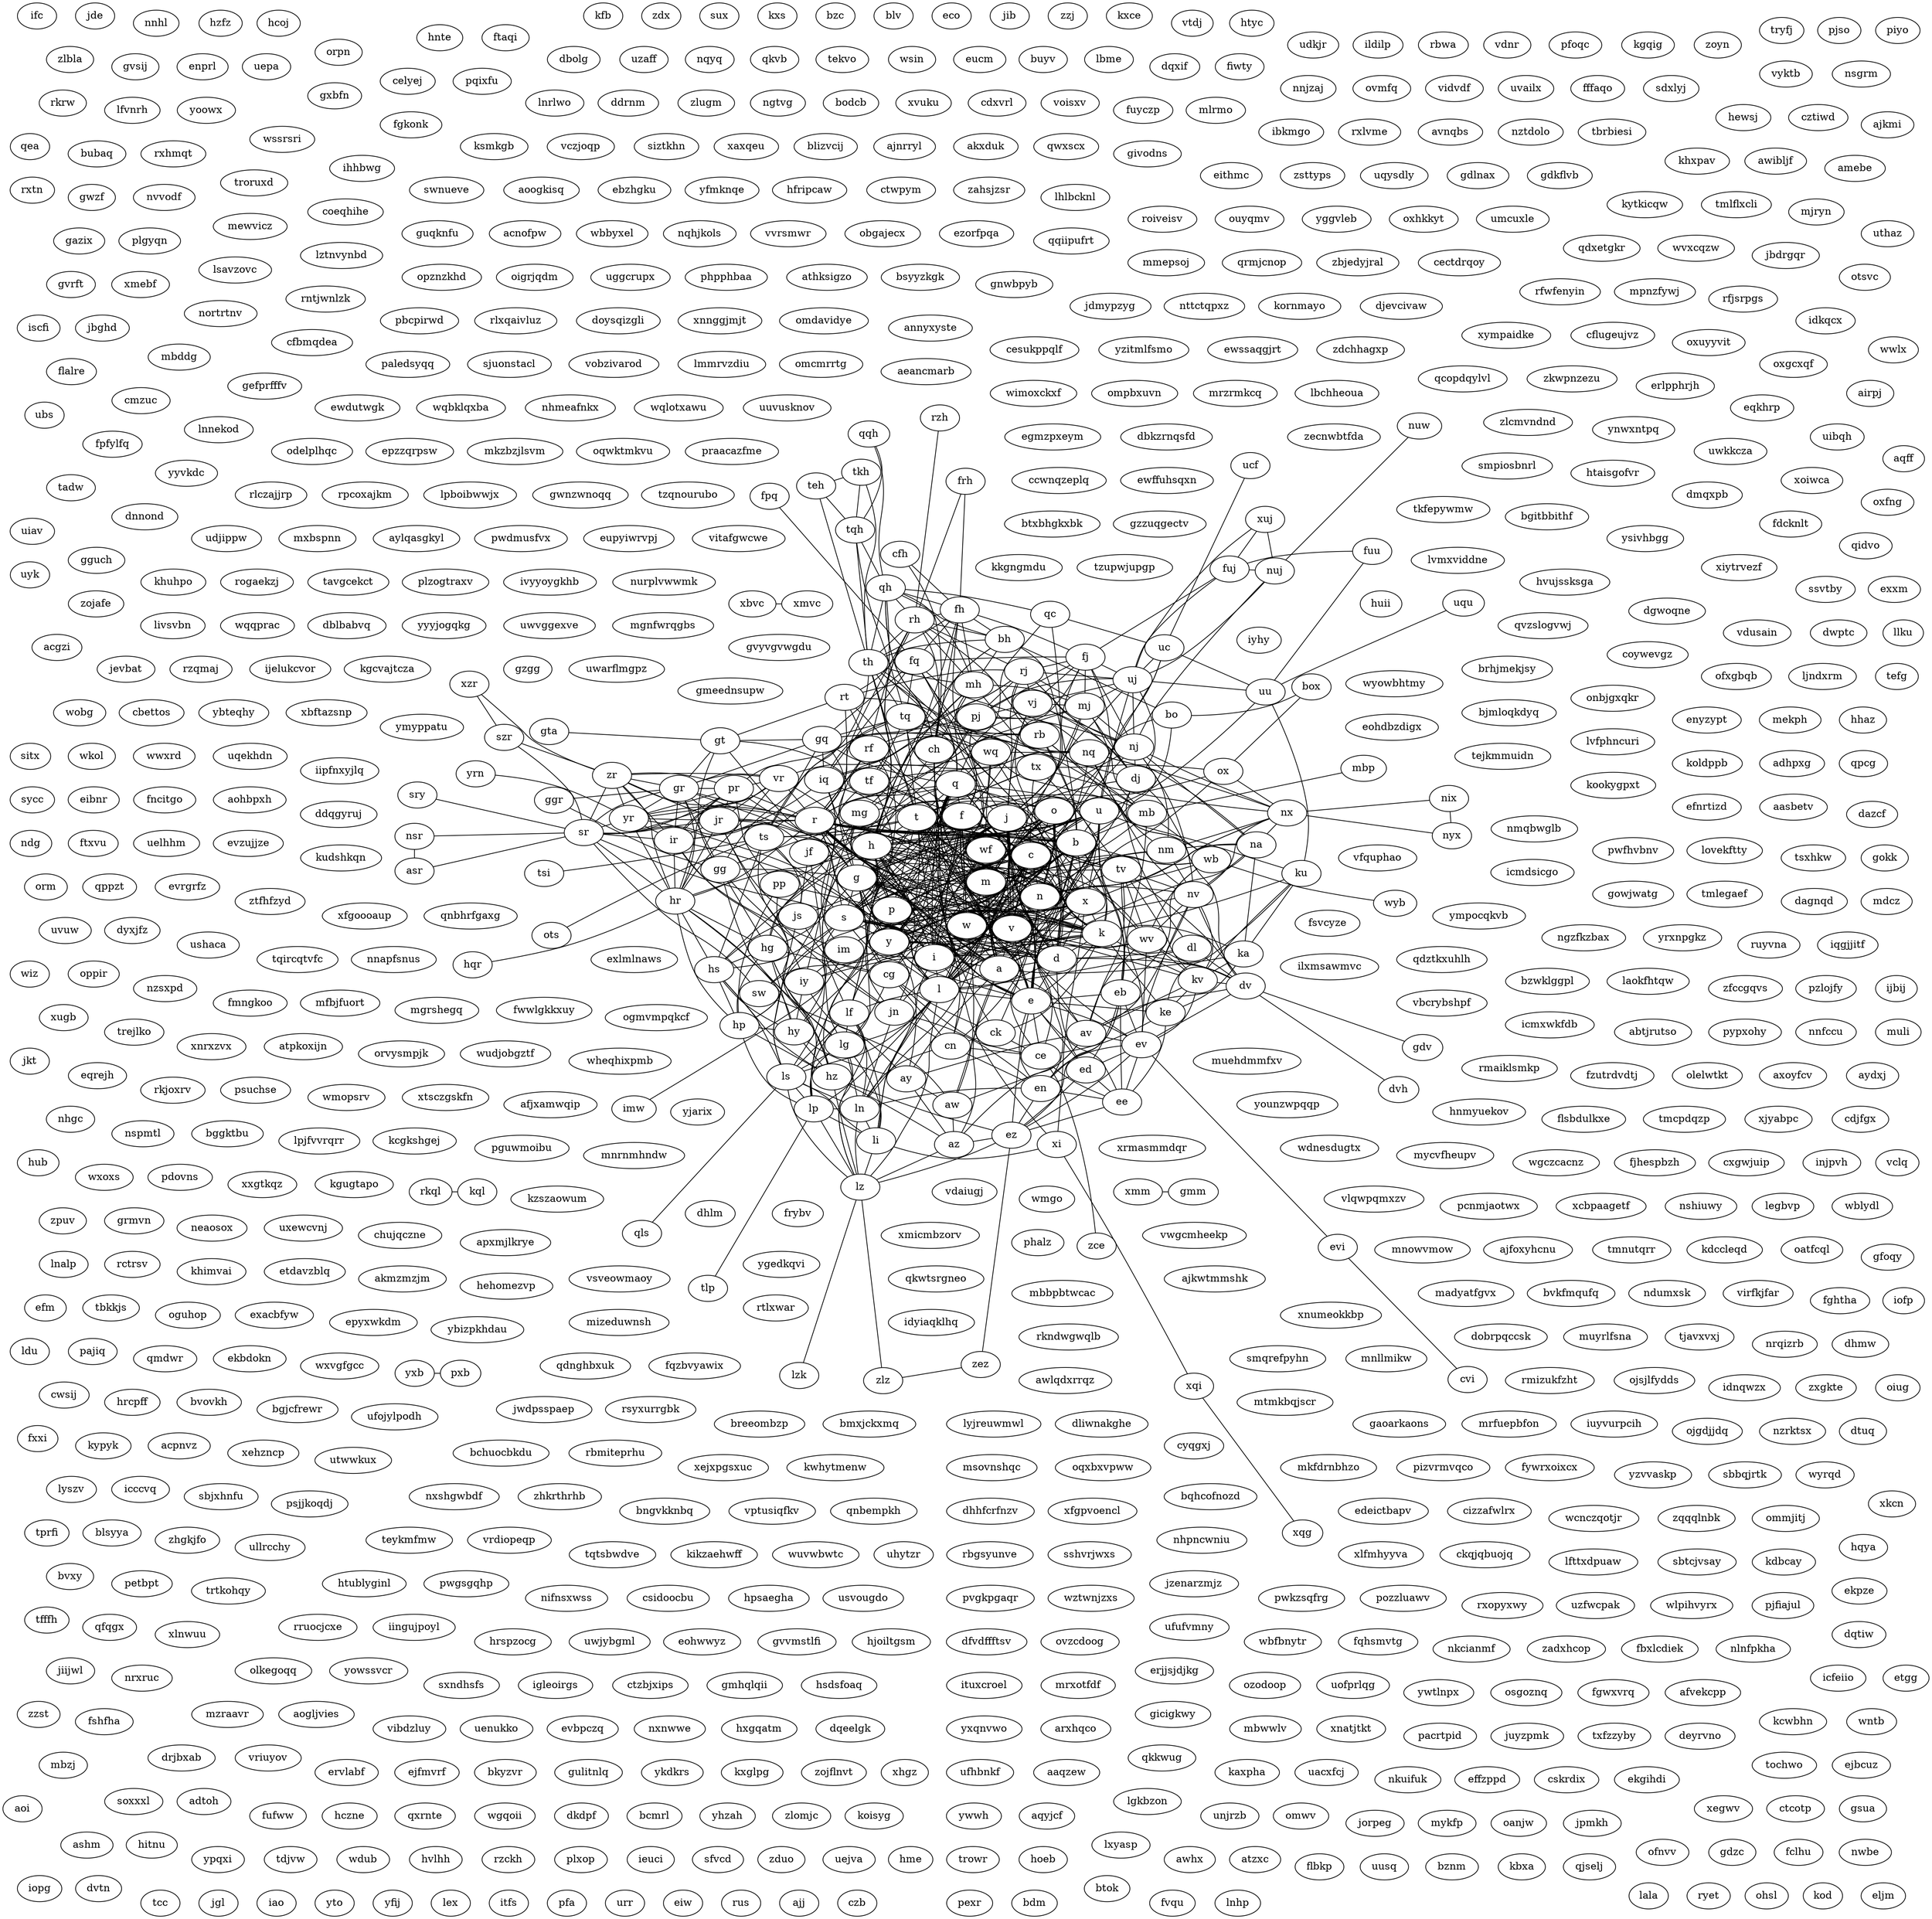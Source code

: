 strict graph {
    graph [splines=true overlap=false layout=sfdp];
qkwtsrgneo
rlczajjrp
vwgcmheekp
ztfhfzyd
vdaiugj
gdv -- dv
fsvcyze
ullrcchy
frybv
dhlm
ygedkqvi
xmicmbzorv
vyktb
uwarflmgpz
phalz
asr -- nsr
asr -- sr
cn -- ln
cn -- cg
cn -- ck
cn -- n
cn -- ch
cn -- en
cn -- c
cn -- jn
cn -- ce
rtlxwar
wmgo
vdusain
hnte
wiz
ajfoxyhcnu
ushaca
exlmlnaws
idyiaqklhq
bvovkh
yjarix
tzupwjupgp
zlcmvndnd
jkt
ldu
vfquphao
zzj
kkgngmdu
nxshgwbdf
troruxd
kql -- rkql
gzgg
cyqgxj
ts -- tf
ts -- ots
ts -- s
ts -- t
ts -- js
ts -- th
ts -- tq
ts -- tv
ts -- tx
ts -- ls
ts -- tsi
ts -- hs
smqrefpyhn
uhytzr
tf -- f
tf -- wf
tf -- t
tf -- th
tf -- rf
tf -- tq
tf -- tv
tf -- tx
tf -- lf
tf -- jf
tf -- ts
zhkrthrhb
icmdsicgo
jib
gr -- g
gr -- pr
gr -- jr
gr -- ir
gr -- zr
gr -- sr
gr -- vr
gr -- gq
gr -- ggr
gr -- hr
gr -- yr
gr -- r
gr -- gt
gr -- gg
tjavxvxj
eco
petbpt
nshiuwy
xhgz
rzqmaj
younzwpqqp
mnllmikw
qqiipufrt
eqkhrp
rlxqaivluz
nrxruc
gdkflvb
nmqbwglb
xmebf
iyhy
plzogtraxv
gefprfffv
huii
kgugtapo
cmzuc
utwwkux
blv
gwzf
xxgtkqz
pbcpirwd
ee -- en
ee -- e
ee -- ev
ee -- ed
ee -- ez
ee -- eb
ee -- ke
ee -- ce
eohdbzdigx
lp -- lz
lp -- p
lp -- l
lp -- pp
lp -- ln
lp -- li
lp -- hp
lp -- lf
lp -- tlp
lp -- ls
lp -- lg
xehzncp
ucf -- uc
wkol
icccvq
nifnsxwss
hme
tavgcekct
mjryn
ituxcroel
nyx -- nx
nyx -- nix
wyowbhtmy
bzc
gdlnax
eibnr
uqysdly
mrxotfdf
xuj -- nuj
xuj -- uj
xuj -- fuj
dblbabvq
ozodoop
ubs
uofprlqg
ojgdjjdq
olelwtkt
yyyjogqkg
zsttyps
qdnghbxuk
ots -- ts
efnrtizd
ftxvu
xtsczgskfn
szr -- xzr
szr -- zr
szr -- sr
f -- u
f -- w
f -- d
f -- s
f -- g
f -- wf
f -- b
f -- rf
f -- o
f -- q
f -- l
f -- x
f -- p
f -- t
f -- m
f -- n
f -- r
f -- fq
f -- e
f -- a
f -- i
f -- y
f -- k
f -- v
f -- c
f -- h
f -- lf
f -- jf
f -- fj
f -- fh
f -- j
f -- tf
csidoocbu
eithmc
koldppb
kv -- ev
kv -- ka
kv -- ku
kv -- tv
kv -- k
kv -- v
kv -- wv
kv -- ke
kv -- dv
kv -- nv
kv -- av
fqzbvyawix
oppir
btok
awlqdxrrqz
kxs
ruyvna
lg -- lp
lg -- hg
lg -- ln
lg -- cg
lg -- g
lg -- lz
lg -- l
lg -- li
lg -- ls
lg -- lf
lg -- mg
lg -- gg
hg -- cg
hg -- g
hg -- mg
hg -- hr
hg -- hz
hg -- hp
hg -- h
hg -- hy
hg -- gg
hg -- hs
hg -- lg
cztiwd
hewsj
ay -- a
ay -- y
ay -- iy
ay -- az
ay -- hy
ay -- av
ay -- aw
vitafgwcwe
dhhfcrfnzv
eupyiwrvpj
ln -- lp
ln -- lz
ln -- l
ln -- n
ln -- li
ln -- en
ln -- lf
ln -- jn
ln -- ls
ln -- cn
ln -- lg
ihhbwg
dyxjfz
pajiq
sux
xfgpvoencl
mnowvmow
wmopsrv
trejlko
gzzuqgectv
wyb -- wb
grmvn
mbp -- mb
ashm
hqr -- hr
hpsaegha
zdx
enyzypt
dmqxpb
hitnu
ofnvv
oxuyyvit
w -- u
w -- d
w -- s
w -- g
w -- wf
w -- b
w -- o
w -- q
w -- l
w -- x
w -- p
w -- t
w -- m
w -- n
w -- r
w -- f
w -- e
w -- a
w -- i
w -- sw
w -- y
w -- wq
w -- k
w -- v
w -- c
w -- h
w -- wv
w -- wb
w -- aw
w -- j
gdzc
edeictbapv
usvougdo
cizzafwlrx
kfb
qvzslogvwj
rxopyxwy
btxbhgkxbk
kzszaowum
gvyvgvwgdu
uzfwcpak
orm
qkkwug
fclhu
nwbe
gsua
efm
tmnutqrr
hs -- ts
hs -- hg
hs -- s
hs -- hp
hs -- js
hs -- hz
hs -- h
hs -- ls
hs -- hr
hs -- hy
rctrsv
hrcpff
yyvkdc
xzr -- zr
xzr -- szr
yrn -- yr
uuvusknov
ezorfpqa
jde
a -- f
a -- ay
a -- u
a -- w
a -- d
a -- s
a -- e
a -- g
a -- ka
a -- na
a -- b
a -- o
a -- q
a -- l
a -- x
a -- p
a -- t
a -- m
a -- n
a -- r
a -- i
a -- y
a -- k
a -- v
a -- c
a -- h
a -- az
a -- av
a -- aw
a -- j
tprfi
wqlotxawu
obgajecx
k -- y
k -- i
k -- r
k -- n
k -- ku
k -- p
k -- x
k -- l
k -- q
k -- m
k -- o
k -- b
k -- ka
k -- g
k -- e
k -- s
k -- d
k -- a
k -- t
k -- w
k -- u
k -- kv
k -- f
k -- ck
k -- v
k -- c
k -- h
k -- ke
k -- j
soxxxl
gowjwatg
vvrsmwr
nqhjkols
ev -- evi
ev -- kv
ev -- e
ev -- tv
ev -- en
ev -- v
ev -- ee
ev -- ed
ev -- ez
ev -- eb
ev -- wv
ev -- dv
ev -- nv
ev -- av
evrgrfz
pwfhvbnv
adtoh
mtmkbqjscr
hqya
xegwv
wbbyxel
oguhop
ynwxntpq
ifc
ctcotp
ajkwtmmshk
wyrqd
cg -- g
cg -- mg
cg -- ch
cg -- hg
cg -- ck
cg -- c
cg -- gg
cg -- ce
cg -- cn
cg -- lg
acnofpw
guqknfu
sxndhsfs
xjyabpc
zxgkte
dtuq
nhmeafnkx
qpcg
nnfccu
d -- s
d -- g
d -- b
d -- q
d -- l
d -- x
d -- p
d -- t
d -- m
d -- r
d -- n
d -- o
d -- u
d -- w
d -- f
d -- e
d -- a
d -- i
d -- dl
d -- y
d -- k
d -- v
d -- c
d -- ed
d -- h
d -- dj
d -- dv
d -- j
fq -- q
fq -- nq
fq -- tq
fq -- f
fq -- gq
fq -- wq
fq -- fpq
fq -- fj
fq -- iq
fq -- fh
iipfnxyjlq
frh -- rh
frh -- fh
wqbklqxba
rogaekzj
mgrshegq
bngvkknbq
ivyyoygkhb
igleoirgs
uwvggexve
mbbpbtwcac
mycvfheupv
djevcivaw
pxb -- yxb
hhaz
ddqgyruj
pzlojfy
kudshkqn
tkh -- tqh
tkh -- teh
tkh -- th
zhgkjfo
aoi
vptusiqfkv
ssvtby
xlnwuu
s -- t
s -- b
s -- p
s -- q
s -- l
s -- m
s -- x
s -- g
s -- r
s -- js
s -- d
s -- n
s -- o
s -- u
s -- w
s -- f
s -- e
s -- a
s -- i
s -- sw
s -- y
s -- k
s -- v
s -- c
s -- h
s -- sr
s -- j
s -- ls
s -- ts
s -- hs
qnbempkh
j -- jn
j -- fj
j -- jf
j -- vj
j -- h
j -- c
j -- y
j -- pj
j -- v
j -- rj
j -- i
j -- nj
j -- r
j -- n
j -- p
j -- x
j -- l
j -- q
j -- m
j -- o
j -- b
j -- js
j -- dj
j -- jr
j -- mj
j -- g
j -- e
j -- s
j -- d
j -- k
j -- a
j -- t
j -- w
j -- u
j -- f
j -- uj
fywrxoixcx
afjxamwqip
qidvo
wdnesdugtx
tfffh
idkqcx
tcc
wqqprac
oiug
otsvc
mfbjfuort
xi -- x
xi -- i
xi -- li
xi -- xqi
mlrmo
rmizukfzht
nq -- na
nq -- q
nq -- nx
nq -- nm
nq -- fq
nq -- nj
nq -- tq
nq -- n
nq -- gq
nq -- wq
nq -- nv
nq -- iq
fiwty
wb -- wv
wb -- eb
wb -- rb
wb -- wq
wb -- mb
wb -- b
wb -- wf
wb -- w
wb -- wyb
g -- t
g -- b
g -- p
g -- mg
g -- q
g -- l
g -- s
g -- m
g -- x
g -- r
g -- d
g -- n
g -- cg
g -- hg
g -- o
g -- u
g -- w
g -- f
g -- e
g -- a
g -- i
g -- gq
g -- y
g -- k
g -- v
g -- c
g -- h
g -- j
g -- gg
g -- gt
g -- gr
g -- lg
teh -- tqh
teh -- th
teh -- tkh
awibljf
ctzbjxips
icmxwkfdb
zez -- ez
zez -- zlz
fuyczp
vclq
vbcrybshpf
psuchse
yoowx
pr -- p
pr -- pp
pr -- zr
pr -- r
pr -- vr
pr -- hr
pr -- ir
pr -- jr
pr -- pj
pr -- yr
pr -- sr
pr -- gr
lfvnrh
dqxif
qdztkxuhlh
uepa
bzwklggpl
tkfepywmw
enprl
gmhqlqii
jevbat
gvsij
wxvgfgcc
bgitbbithf
kornmayo
hsdsfoaq
qh -- q
qh -- tqh
qh -- qc
qh -- ch
qh -- th
qh -- rh
qh -- mh
qh -- h
qh -- bh
qh -- fh
qh -- qqh
khxpav
wf -- rf
wf -- w
wf -- f
wf -- wq
wf -- lf
wf -- wv
wf -- jf
wf -- wb
wf -- tf
ywtlnpx
fwwlgkkxuy
mj -- mg
mj -- m
mj -- mb
mj -- nj
mj -- rj
mj -- mh
mj -- pj
mj -- dj
mj -- fj
mj -- vj
mj -- j
mj -- uj
muli
ka -- na
ka -- ku
ka -- kv
ka -- a
ka -- k
ka -- ke
wgczcacnz
gazix
trowr
wobg
osgoznq
t -- b
t -- p
t -- q
t -- l
t -- m
t -- s
t -- x
t -- rt
t -- g
t -- r
t -- tx
t -- tq
t -- d
t -- n
t -- o
t -- th
t -- u
t -- w
t -- f
t -- e
t -- tv
t -- a
t -- i
t -- y
t -- k
t -- v
t -- c
t -- h
t -- j
t -- gt
t -- tf
t -- ts
jr -- hr
jr -- ir
jr -- pr
jr -- zr
jr -- r
jr -- js
jr -- vr
jr -- jf
jr -- yr
jr -- jn
jr -- sr
jr -- j
jr -- gr
ywwh
nuj -- nj
nuj -- fuj
nuj -- nuw
nuj -- uj
nuj -- xuj
fgwxvrq
nttctqpxz
drjbxab
jwdpsspaep
rsyxurrgbk
zlz -- lz
zlz -- zez
jdmypzyg
hoeb
laokfhtqw
dj -- pj
dj -- rj
dj -- nj
dj -- mj
dj -- d
dj -- dl
dj -- fj
dj -- dv
dj -- vj
dj -- j
dj -- uj
na -- nq
na -- nx
na -- nm
na -- ka
na -- nj
na -- n
na -- a
na -- nv
coywevgz
box -- ox
box -- bo
hp -- hz
hp -- p
hp -- pp
hp -- hg
hp -- hr
hp -- lp
hp -- h
hp -- hy
hp -- hs
ysivhbgg
aqyjcf
rntjwnlzk
awhx
unjrzb
mbddg
omwv
afvekcpp
atzxc
ijbij
pdovns
lyjreuwmwl
lbchheoua
uu -- fuu
uu -- ku
uu -- u
uu -- uc
uu -- uj
uu -- uqu
uj -- j
uj -- mj
uj -- nuj
uj -- dj
uj -- uu
uj -- u
uj -- fuj
uj -- nj
uj -- rj
uj -- pj
uj -- uc
uj -- vj
uj -- fj
uj -- xuj
js -- s
js -- jr
js -- jf
js -- jn
js -- j
js -- ls
js -- ts
js -- hs
wntb
mrzrmkcq
ompbxuvn
xbftazsnp
jgl
mewvicz
dliwnakghe
aydxj
th -- teh
th -- tqh
th -- t
th -- tq
th -- qh
th -- tx
th -- ch
th -- rh
th -- tv
th -- mh
th -- h
th -- tkh
th -- bh
th -- fh
th -- tf
th -- ts
injpvh
acpnvz
uqekhdn
gaoarkaons
tqh -- teh
tqh -- qh
tqh -- tq
tqh -- th
tqh -- tkh
tqh -- qqh
dazcf
iao
lvmxviddne
tzqnourubo
rh -- th
rh -- rt
rh -- rf
rh -- qh
rh -- r
rh -- ch
rh -- rj
rh -- mh
rh -- h
rh -- rb
rh -- rzh
rh -- frh
rh -- bh
rh -- fh
airpj
gwnzwnoqq
wimoxckxf
breeombzp
vriuyov
bmxjckxmq
voisxv
rf -- wf
rf -- rt
rf -- r
rf -- f
rf -- rh
rf -- rj
rf -- rb
rf -- lf
rf -- jf
rf -- tf
tochwo
pjfiajul
aohbpxh
cdxvrl
tefg
madyatfgvx
ilxmsawmvc
ufufvmny
ymyppatu
lz -- lp
lz -- l
lz -- lzk
lz -- ln
lz -- li
lz -- hz
lz -- ez
lz -- lf
lz -- az
lz -- zlz
lz -- ls
lz -- lg
m -- p
m -- mg
m -- l
m -- b
m -- q
m -- mj
m -- mb
m -- t
m -- s
m -- x
m -- g
m -- nm
m -- r
m -- d
m -- n
m -- o
m -- u
m -- w
m -- f
m -- e
m -- a
m -- i
m -- mh
m -- y
m -- k
m -- v
m -- c
m -- im
m -- h
m -- j
sry -- sr
hvujssksga
aylqasgkyl
pwdmusfvx
xrmasmmdqr
lbme
buyv
pguwmoibu
evzujjze
yto
eucm
mgnfwrqgbs
ck -- cg
ck -- ch
ck -- k
ck -- c
ck -- ce
ck -- cn
kdbcay
gmm -- xmm
kcgkshgej
q -- b
q -- p
q -- l
q -- m
q -- t
q -- s
q -- x
q -- g
q -- nq
q -- r
q -- qh
q -- fq
q -- qc
q -- tq
q -- d
q -- n
q -- o
q -- u
q -- w
q -- f
q -- e
q -- a
q -- i
q -- gq
q -- y
q -- wq
q -- k
q -- v
q -- c
q -- h
q -- iq
q -- j
ewffuhsqxn
nx -- x
nx -- na
nx -- nq
nx -- ox
nx -- nm
nx -- nix
nx -- tx
nx -- nj
nx -- n
nx -- nv
nx -- nyx
yzvvaskp
piyo
xvuku
bodcb
yfij
ngtvg
wsin
nhpncwniu
ommjitj
fmngkoo
nrqizrb
bvkfmqufq
l -- m
l -- lp
l -- lz
l -- p
l -- b
l -- q
l -- t
l -- s
l -- x
l -- g
l -- r
l -- d
l -- n
l -- o
l -- ln
l -- u
l -- w
l -- f
l -- e
l -- a
l -- i
l -- li
l -- dl
l -- y
l -- k
l -- v
l -- c
l -- h
l -- lf
l -- j
l -- ls
l -- lg
ir -- hr
ir -- pr
ir -- zr
ir -- r
ir -- vr
ir -- jr
ir -- i
ir -- im
ir -- iy
ir -- yr
ir -- iq
ir -- sr
ir -- gr
x -- t
x -- b
x -- p
x -- q
x -- l
x -- s
x -- m
x -- g
x -- xi
x -- ox
x -- nx
x -- r
x -- tx
x -- d
x -- n
x -- o
x -- u
x -- w
x -- f
x -- e
x -- a
x -- i
x -- y
x -- k
x -- v
x -- c
x -- h
x -- j
pjso
tekvo
qls -- ls
legbvp
zlugm
kdccleqd
tryfj
tlp -- lp
zkwpnzezu
mb -- mj
mb -- b
mb -- mg
mb -- m
mb -- mh
mb -- rb
mb -- eb
mb -- mbp
mb -- wb
p -- lp
p -- m
p -- l
p -- b
p -- pr
p -- q
p -- t
p -- s
p -- x
p -- g
p -- pp
p -- r
p -- d
p -- n
p -- o
p -- u
p -- w
p -- f
p -- e
p -- a
p -- i
p -- pj
p -- y
p -- k
p -- v
p -- c
p -- hp
p -- h
p -- j
ojsjlfydds
ddrnm
lzk -- lz
jbdrgqr
u -- d
u -- s
u -- g
u -- uu
u -- b
u -- o
u -- q
u -- l
u -- x
u -- p
u -- t
u -- m
u -- n
u -- ku
u -- r
u -- w
u -- f
u -- e
u -- a
u -- i
u -- y
u -- k
u -- v
u -- uc
u -- c
u -- h
u -- j
u -- uj
givodns
qcopdqylvl
nsr -- sr
nsr -- asr
qkvb
epzzqrpsw
tq -- nq
tq -- tqh
tq -- q
tq -- t
tq -- fq
tq -- tx
tq -- th
tq -- tv
tq -- gq
tq -- wq
tq -- iq
tq -- tf
tq -- ts
fjhespbzh
lnrlwo
ufhbnkf
cvi -- evi
lex
nqyq
tmlegaef
teykmfmw
vrdiopeqp
ox -- x
ox -- nx
ox -- tx
ox -- o
ox -- box
abtjrutso
iscfi
mpnzfywj
tv -- kv
tv -- ev
tv -- th
tv -- t
tv -- tq
tv -- tx
tv -- v
tv -- wv
tv -- dv
tv -- nv
tv -- av
tv -- tf
tv -- ts
rfwfenyin
rxhmqt
ku -- ka
ku -- uu
ku -- u
ku -- kv
ku -- k
ku -- ke
khuhpo
cfh -- ch
cfh -- fh
hub
uzaff
dbolg
livsvbn
lovekftty
ekbdokn
umcuxle
aeancmarb
mxbspnn
orvysmpjk
fufww
rkjoxrv
aaqzew
fxxi
oxhkkyt
lpjfvvrqrr
chujqczne
rruocjcxe
kaxpha
bo -- bh
bo -- o
bo -- b
bo -- box
yggvleb
zr -- pr
zr -- r
zr -- vr
zr -- xzr
zr -- szr
zr -- hr
zr -- ir
zr -- jr
zr -- yr
zr -- sr
zr -- gr
ouyqmv
roiveisv
n -- d
n -- s
n -- nq
n -- g
n -- na
n -- b
n -- q
n -- l
n -- x
n -- p
n -- t
n -- m
n -- nx
n -- nm
n -- r
n -- nj
n -- o
n -- ln
n -- u
n -- w
n -- f
n -- e
n -- a
n -- i
n -- en
n -- y
n -- k
n -- v
n -- c
n -- h
n -- jn
n -- nv
n -- j
n -- cn
uacxfcj
uqu -- uu
uwkkcza
hczne
iingujpoyl
ccwnqzeplq
gnwbpyb
akmzmzjm
kcwbhn
rbgsyunve
hnmyuekov
sshvrjwxs
qxrnte
qc -- qh
qc -- q
qc -- uc
qc -- c
cfbmqdea
ypqxi
coeqhihe
nzrktsx
xlfmhyyva
axoyfcv
fuj -- fuu
fuj -- nuj
fuj -- fj
fuj -- uj
fuj -- xuj
ympocqkvb
wgqoii
ckqjqbuojq
ez -- ed
ez -- hz
ez -- en
ez -- lz
ez -- e
ez -- ev
ez -- ee
ez -- az
ez -- eb
ez -- zez
aasbetv
zlbla
ogmvmpqkcf
flsbdulkxe
tdjvw
adhpxg
wudjobgztf
apxmjlkrye
lsavzovc
dkdpf
odelplhqc
psjjkoqdj
bcmrl
wdub
pcnmjaotwx
ngzfkzbax
zzst
yhzah
mekph
omcmrrtg
iopg
fdcknlt
hehomezvp
dfvdffftsv
ybteqhy
bchuocbkdu
gvrft
flalre
rbmiteprhu
lmmrvzdiu
xnumeokkbp
oxgcxqf
msovnshqc
xmvc -- xbvc
qwxscx
oqxbxvpww
ovzcdoog
mkfdrnbhzo
wbfbnytr
sr -- yr
sr -- sw
sr -- vr
sr -- r
sr -- zr
sr -- nsr
sr -- sry
sr -- jr
sr -- ir
sr -- s
sr -- hr
sr -- szr
sr -- pr
sr -- gr
sr -- asr
gicigkwy
zlomjc
vr -- r
vr -- zr
vr -- pr
vr -- hr
vr -- ir
vr -- jr
vr -- v
vr -- yr
vr -- vj
vr -- sr
vr -- gr
vobzivarod
nj -- nm
nj -- nx
nj -- na
nj -- mj
nj -- nq
nj -- n
nj -- rj
nj -- pj
nj -- dj
nj -- nuj
nj -- fj
nj -- nv
nj -- vj
nj -- j
nj -- uj
fqhsmvtg
ndumxsk
tadw
koisyg
sjuonstacl
jorpeg
ofxgbqb
xiytrvezf
paledsyqq
dvtn
tmlflxcli
lala
nnapfsnus
hvlhh
dgwoqne
tx -- nx
tx -- x
tx -- t
tx -- ox
tx -- tq
tx -- th
tx -- tv
tx -- tf
tx -- ts
yxb -- pxb
kytkicqw
bh -- h
bh -- ch
bh -- mh
bh -- b
bh -- qh
bh -- th
bh -- rh
bh -- fh
bh -- bo
mykfp
ryet
bsyyzkgk
ufojylpodh
mh -- ch
mh -- mb
mh -- m
mh -- mj
mh -- qh
mh -- mg
mh -- th
mh -- rh
mh -- h
mh -- bh
mh -- fh
ch -- qh
ch -- cg
ch -- cfh
ch -- th
ch -- rh
ch -- ck
ch -- mh
ch -- c
ch -- h
ch -- bh
ch -- fh
ch -- ce
ch -- cn
athksigzo
ohsl
evi -- ev
evi -- cvi
oanjw
pizvrmvqco
phpphbaa
uggcrupx
dobrpqccsk
muehdmmfxv
jpmkh
tejkmmuidn
udjippw
icfeiio
praacazfme
akxduk
tqtsbwdve
kikzaehwff
oigrjqdm
dvh -- dv
mnrnmhndw
bggktbu
rzckh
i -- r
i -- n
i -- p
i -- x
i -- l
i -- q
i -- m
i -- o
i -- b
i -- ir
i -- g
i -- e
i -- xi
i -- s
i -- d
i -- a
i -- t
i -- w
i -- u
i -- f
i -- li
i -- y
i -- k
i -- v
i -- c
i -- im
i -- h
i -- iy
i -- iq
i -- j
rj -- nj
rj -- r
rj -- rf
rj -- rt
rj -- mj
rj -- rh
rj -- pj
rj -- dj
rj -- rb
rj -- fj
rj -- vj
rj -- j
rj -- uj
trtkohqy
fghtha
ajnrryl
nhgc
lyszv
li -- i
li -- l
li -- lz
li -- xi
li -- ln
li -- lp
li -- lf
li -- ls
li -- lg
en -- n
en -- e
en -- ev
en -- ln
en -- ee
en -- ed
en -- ez
en -- eb
en -- jn
en -- cn
dwptc
wuvwbwtc
mzraavr
aogljvies
itfs
lfttxdpuaw
wcnczqotjr
kod
xcbpaagetf
kgcvajtcza
eljm
etgg
plxop
bvxy
pfa
opznzkhd
blizvcij
v -- y
v -- i
v -- vr
v -- r
v -- n
v -- tv
v -- p
v -- x
v -- l
v -- q
v -- m
v -- o
v -- b
v -- g
v -- e
v -- s
v -- d
v -- ev
v -- k
v -- a
v -- t
v -- w
v -- u
v -- kv
v -- f
v -- c
v -- h
v -- wv
v -- dv
v -- nv
v -- vj
v -- av
v -- j
oqwktmkvu
xaxqeu
atpkoxijn
gq -- tq
gq -- q
gq -- g
gq -- nq
gq -- fq
gq -- wq
gq -- iq
gq -- gg
gq -- gt
gq -- gr
sbbqjrtk
idnqwzx
zdchhagxp
mkzbzjlsvm
iofp
hz -- lz
hz -- hg
hz -- hr
hz -- hp
hz -- h
hz -- ez
hz -- az
hz -- hy
hz -- hs
siztkhn
xejxpgsxuc
cxgwjuip
pypxohy
llku
e -- f
e -- u
e -- w
e -- ev
e -- d
e -- s
e -- g
e -- b
e -- o
e -- q
e -- l
e -- x
e -- p
e -- t
e -- m
e -- n
e -- r
e -- a
e -- i
e -- en
e -- y
e -- k
e -- v
e -- ee
e -- c
e -- ed
e -- h
e -- ez
e -- eb
e -- ke
e -- j
e -- ce
ggr -- gg
ggr -- gr
vczjoqp
aqff
uibqh
uxewcvnj
etdavzblq
gxbfn
ksmkgb
pj -- rj
pj -- nj
pj -- p
pj -- mj
pj -- pp
pj -- pr
pj -- dj
pj -- fj
pj -- vj
pj -- j
pj -- uj
jiijwl
rkndwgwqlb
htyc
iqgjjitf
vlqwpqmxzv
sw -- s
sw -- w
sw -- sr
sw -- aw
ieuci
nvvodf
ewssaqgjrt
xqg -- xqi
nurplvwwmk
kwhytmenw
mrfuepbfon
wwxrd
o -- d
o -- s
o -- g
o -- b
o -- q
o -- l
o -- x
o -- p
o -- t
o -- m
o -- ox
o -- n
o -- r
o -- u
o -- w
o -- f
o -- e
o -- a
o -- i
o -- y
o -- k
o -- v
o -- c
o -- h
o -- j
o -- bo
fncitgo
fpfylfq
hrspzocg
uwjybgml
im -- i
im -- nm
im -- m
im -- imw
im -- ir
im -- iy
im -- iq
wheqhixpmb
yzitmlfsmo
uelhhm
rmaiklsmkp
qppzt
tbkkjs
blsyya
qfqgx
vtdj
uc -- qc
uc -- uu
uc -- u
uc -- ucf
uc -- c
uc -- uj
y -- i
y -- r
y -- n
y -- p
y -- x
y -- l
y -- q
y -- m
y -- o
y -- b
y -- g
y -- e
y -- s
y -- d
y -- a
y -- t
y -- w
y -- u
y -- ay
y -- f
y -- k
y -- v
y -- c
y -- h
y -- iy
y -- hy
y -- yr
y -- j
cesukppqlf
wq -- gq
wq -- tq
wq -- q
wq -- wf
wq -- nq
wq -- fq
wq -- w
wq -- wv
wq -- wb
wq -- iq
zfccgqvs
muyrlfsna
hcoj
sfvcd
rfjsrpgs
nzsxpd
lhlbcknl
zduo
gmeednsupw
uejva
qmdwr
ervlabf
eohwwyz
c -- y
c -- uc
c -- v
c -- i
c -- ch
c -- r
c -- qc
c -- n
c -- p
c -- x
c -- l
c -- q
c -- m
c -- o
c -- b
c -- g
c -- e
c -- s
c -- d
c -- cg
c -- k
c -- a
c -- t
c -- w
c -- u
c -- f
c -- ck
c -- h
c -- j
c -- ce
c -- cn
sdxlyj
yxqnvwo
jzenarzmjz
epyxwkdm
ed -- en
ed -- e
ed -- d
ed -- ev
ed -- ee
ed -- ez
ed -- eb
flbkp
hzfz
iuyvurpcih
uusq
fzutrdvdtj
fpq -- fq
gvvmstlfi
hjoiltgsm
urr
bznm
zce -- ce
nkcianmf
ejfmvrf
zadxhcop
kookygpxt
fbxlcdiek
nortrtnv
h -- c
h -- y
h -- hz
h -- v
h -- i
h -- ch
h -- mh
h -- r
h -- n
h -- p
h -- x
h -- l
h -- q
h -- m
h -- o
h -- b
h -- qh
h -- g
h -- th
h -- e
h -- hp
h -- s
h -- d
h -- rh
h -- k
h -- a
h -- t
h -- w
h -- u
h -- hg
h -- hr
h -- f
h -- hy
h -- bh
h -- fh
h -- j
h -- hs
bkyzvr
gulitnlq
kbxa
lvfphncuri
onbjgxqkr
ykdkrs
fffaqo
kxglpg
qjselj
ls -- lp
ls -- ln
ls -- s
ls -- js
ls -- lz
ls -- l
ls -- qls
ls -- li
ls -- lf
ls -- ts
ls -- hs
ls -- lg
nnhl
lnnekod
orpn
lf -- li
lf -- l
lf -- lz
lf -- rf
lf -- wf
lf -- ln
lf -- f
lf -- lp
lf -- jf
lf -- ls
lf -- tf
lf -- lg
erlpphrjh
qea
eiw
zojflnvt
iy -- y
iy -- im
iy -- i
iy -- ir
iy -- ay
iy -- hy
iy -- iq
bjmloqkdyq
rkrw
nkuifuk
brhjmekjsy
htaisgofvr
gfoqy
cflugeujvz
uvuw
sbjxhnfu
xugb
effzppd
rt -- t
rt -- r
rt -- rf
rt -- rh
rt -- rj
rt -- rb
rt -- gt
uvailx
cskrdix
ekgihdi
xympaidke
arxhqco
mbwwlv
nlnfpkha
rb -- rj
rb -- r
rb -- mb
rb -- rf
rb -- b
rb -- rt
rb -- rh
rb -- eb
rb -- wb
pexr
zpuv
tsi -- ts
az -- hz
az -- ez
az -- lz
az -- a
az -- ay
az -- av
az -- aw
tmcpdqzp
rzh -- rh
eb -- rb
eb -- ed
eb -- en
eb -- ez
eb -- mb
eb -- b
eb -- e
eb -- ev
eb -- ee
eb -- wb
hr -- hqr
hr -- hg
hr -- pr
hr -- zr
hr -- r
hr -- vr
hr -- ir
hr -- jr
hr -- hz
hr -- hp
hr -- h
hr -- hy
hr -- yr
hr -- sr
hr -- gr
hr -- hs
wv -- wq
wv -- v
wv -- tv
wv -- wf
wv -- ev
wv -- w
wv -- kv
wv -- dv
wv -- nv
wv -- wb
wv -- av
wssrsri
hy -- iy
hy -- h
hy -- y
hy -- hz
hy -- hp
hy -- ay
hy -- hg
hy -- hr
hy -- hs
b -- m
b -- l
b -- p
b -- q
b -- mb
b -- t
b -- s
b -- x
b -- g
b -- r
b -- d
b -- n
b -- o
b -- u
b -- w
b -- f
b -- e
b -- a
b -- i
b -- y
b -- k
b -- v
b -- c
b -- h
b -- rb
b -- eb
b -- bh
b -- wb
b -- j
b -- bo
vidvdf
dl -- l
dl -- d
dl -- dj
dl -- dv
ovmfq
lnalp
vj -- fj
vj -- pj
vj -- v
vj -- rj
vj -- nj
vj -- vr
vj -- dj
vj -- mj
vj -- j
vj -- uj
xnatjtkt
zahsjzsr
imw -- im
ctwpym
tbrbiesi
smpiosbnrl
jf -- lf
jf -- rf
jf -- js
jf -- jr
jf -- wf
jf -- f
jf -- jn
jf -- j
jf -- tf
tqircqtvfc
yr -- y
yr -- vr
yr -- r
yr -- zr
yr -- jr
yr -- ir
yr -- hr
yr -- yrn
yr -- pr
yr -- sr
yr -- gr
cwsij
bgjcfrewr
gta -- gt
nnjzaj
vsveowmaoy
ke -- ku
ke -- ka
ke -- e
ke -- k
ke -- kv
ke -- ee
ke -- ce
nztdolo
xmm -- gmm
ybizpkhdau
jbghd
rkql -- kql
nm -- nx
nm -- m
nm -- na
nm -- nq
nm -- nj
nm -- n
nm -- im
nm -- nv
hfripcaw
wxoxs
yrxnpgkz
xbvc -- xmvc
kypyk
cectdrqoy
zecnwbtfda
yfmknqe
amebe
nuw -- nuj
rpcoxajkm
bdm
mbzj
avnqbs
xfgoooaup
mdcz
ebzhgku
htublyginl
rxlvme
aoogkisq
swnueve
ibkmgo
xnrxzvx
fvqu
dbkzrnqsfd
neaosox
fj -- pj
fj -- rj
fj -- nj
fj -- fuj
fj -- dj
fj -- mj
fj -- fq
fj -- f
fj -- vj
fj -- fh
fj -- j
fj -- uj
zbjedyjral
fshfha
gokk
plgyqn
cbettos
pqixfu
egmzpxeym
dv -- wv
dv -- v
dv -- tv
dv -- dj
dv -- d
dv -- dl
dv -- ev
dv -- kv
dv -- nv
dv -- av
dv -- dvh
dv -- gdv
jn -- jf
jn -- en
jn -- n
jn -- js
jn -- jr
jn -- ln
jn -- j
jn -- cn
oxfng
khimvai
rxtn
vibdzluy
pwgsgqhp
uenukko
nv -- dv
nv -- wv
nv -- v
nv -- nj
nv -- nm
nv -- n
nv -- tv
nv -- nx
nv -- na
nv -- nq
nv -- ev
nv -- kv
nv -- av
qrmjcnop
evbpczq
uthaz
celyej
rus
annyxyste
nxnwwe
ewdutwgk
mmepsoj
ajkmi
wlpihvyrx
lztnvynbd
pvgkpgaqr
hxgqatm
bubaq
lnhp
uiav
gguch
wztwnjzxs
ijelukcvor
lpboibwwjx
uyk
oatfcql
iq -- iy
iq -- wq
iq -- im
iq -- gq
iq -- i
iq -- tq
iq -- q
iq -- ir
iq -- nq
iq -- fq
zojafe
eqrejh
xqi -- xi
xqi -- xqg
lxyasp
av -- nv
av -- dv
av -- wv
av -- az
av -- v
av -- tv
av -- ev
av -- a
av -- ay
av -- kv
av -- aw
r -- zr
r -- m
r -- x
r -- l
r -- q
r -- p
r -- b
r -- pr
r -- t
r -- rt
r -- g
r -- s
r -- vr
r -- d
r -- rf
r -- n
r -- o
r -- u
r -- w
r -- f
r -- hr
r -- ir
r -- rh
r -- e
r -- a
r -- jr
r -- i
r -- rj
r -- y
r -- k
r -- v
r -- c
r -- h
r -- rb
r -- yr
r -- sr
r -- j
r -- gr
zoyn
ce -- ee
ce -- cg
ce -- ck
ce -- ch
ce -- e
ce -- c
ce -- zce
ce -- ke
ce -- cn
kgqig
pwkzsqfrg
erjjsjdjkg
ejbcuz
fuu -- uu
fuu -- fuj
sitx
dqtiw
dagnqd
pozzluawv
mg -- m
mg -- mj
mg -- mb
mg -- g
mg -- cg
mg -- hg
mg -- mh
mg -- gg
mg -- lg
pp -- p
pp -- pr
pp -- lp
pp -- pj
pp -- hp
sbtcjvsay
tsxhkw
qnbhrfgaxg
sycc
kxce
pfoqc
vdnr
fh -- fj
fh -- h
fh -- ch
fh -- mh
fh -- bh
fh -- qh
fh -- th
fh -- frh
fh -- fq
fh -- rh
fh -- cfh
fh -- f
ekpze
omdavidye
xnnggjmjt
zqqqlnbk
xoiwca
fgkonk
aw -- av
aw -- az
aw -- sw
aw -- a
aw -- w
aw -- ay
dnnond
rbwa
ildilp
udkjr
lgkbzon
wvxcqzw
bqhcofnozd
nspmtl
acgzi
xkcn
qqh -- tqh
qqh -- qh
qdxetgkr
dqeelgk
doysqizgli
gt -- gg
gt -- gta
gt -- gq
gt -- rt
gt -- g
gt -- t
gt -- gr
exacbfyw
pacrtpid
olkegoqq
juyzpmk
mizeduwnsh
txfzzyby
dhmw
exxm
ndg
gg -- gq
gg -- mg
gg -- ggr
gg -- g
gg -- cg
gg -- hg
gg -- gt
gg -- gr
gg -- lg
wblydl
deyrvno
nix -- nx
nix -- nyx
ajj
wwlx
virfkjfar
ljndxrm
ftaqi
yowssvcr
cdjfgx
nsgrm
czb
}
